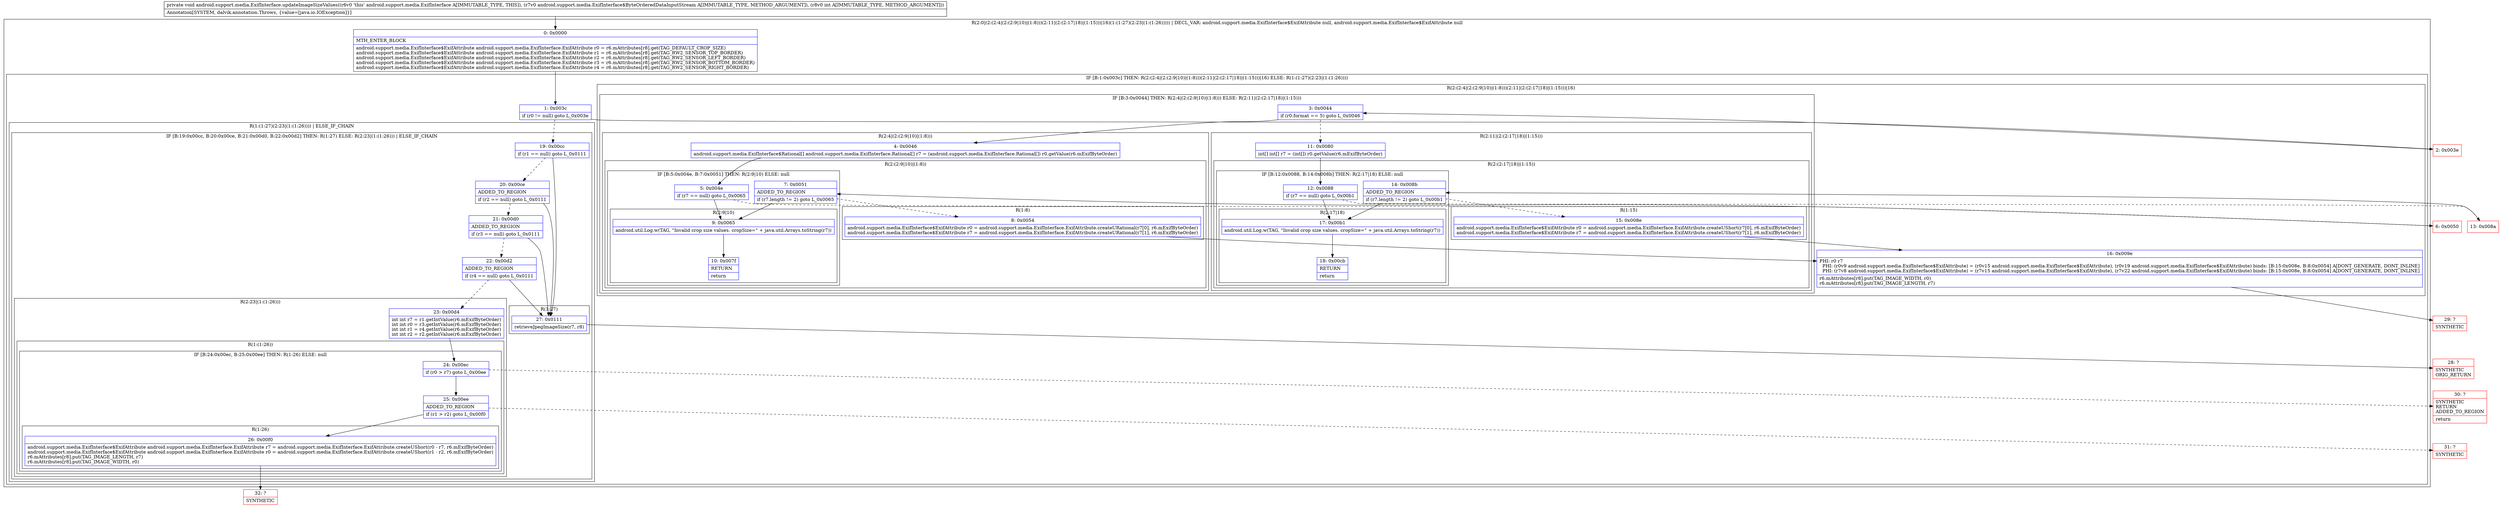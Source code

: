 digraph "CFG forandroid.support.media.ExifInterface.updateImageSizeValues(Landroid\/support\/media\/ExifInterface$ByteOrderedDataInputStream;I)V" {
subgraph cluster_Region_651757352 {
label = "R(2:0|(2:(2:4|(2:(2:9|10)|(1:8)))(2:11|(2:(2:17|18)|(1:15)))|16)(1:(1:27)(2:23|(1:(1:26))))) | DECL_VAR: android.support.media.ExifInterface$ExifAttribute null, android.support.media.ExifInterface$ExifAttribute null\l";
node [shape=record,color=blue];
Node_0 [shape=record,label="{0\:\ 0x0000|MTH_ENTER_BLOCK\l|android.support.media.ExifInterface$ExifAttribute android.support.media.ExifInterface.ExifAttribute r0 = r6.mAttributes[r8].get(TAG_DEFAULT_CROP_SIZE)\landroid.support.media.ExifInterface$ExifAttribute android.support.media.ExifInterface.ExifAttribute r1 = r6.mAttributes[r8].get(TAG_RW2_SENSOR_TOP_BORDER)\landroid.support.media.ExifInterface$ExifAttribute android.support.media.ExifInterface.ExifAttribute r2 = r6.mAttributes[r8].get(TAG_RW2_SENSOR_LEFT_BORDER)\landroid.support.media.ExifInterface$ExifAttribute android.support.media.ExifInterface.ExifAttribute r3 = r6.mAttributes[r8].get(TAG_RW2_SENSOR_BOTTOM_BORDER)\landroid.support.media.ExifInterface$ExifAttribute android.support.media.ExifInterface.ExifAttribute r4 = r6.mAttributes[r8].get(TAG_RW2_SENSOR_RIGHT_BORDER)\l}"];
subgraph cluster_IfRegion_1620954897 {
label = "IF [B:1:0x003c] THEN: R(2:(2:4|(2:(2:9|10)|(1:8)))(2:11|(2:(2:17|18)|(1:15)))|16) ELSE: R(1:(1:27)(2:23|(1:(1:26))))";
node [shape=record,color=blue];
Node_1 [shape=record,label="{1\:\ 0x003c|if (r0 != null) goto L_0x003e\l}"];
subgraph cluster_Region_65357196 {
label = "R(2:(2:4|(2:(2:9|10)|(1:8)))(2:11|(2:(2:17|18)|(1:15)))|16)";
node [shape=record,color=blue];
subgraph cluster_IfRegion_731410334 {
label = "IF [B:3:0x0044] THEN: R(2:4|(2:(2:9|10)|(1:8))) ELSE: R(2:11|(2:(2:17|18)|(1:15)))";
node [shape=record,color=blue];
Node_3 [shape=record,label="{3\:\ 0x0044|if (r0.format == 5) goto L_0x0046\l}"];
subgraph cluster_Region_324753510 {
label = "R(2:4|(2:(2:9|10)|(1:8)))";
node [shape=record,color=blue];
Node_4 [shape=record,label="{4\:\ 0x0046|android.support.media.ExifInterface$Rational[] android.support.media.ExifInterface.Rational[] r7 = (android.support.media.ExifInterface.Rational[]) r0.getValue(r6.mExifByteOrder)\l}"];
subgraph cluster_Region_1957883289 {
label = "R(2:(2:9|10)|(1:8))";
node [shape=record,color=blue];
subgraph cluster_IfRegion_512457385 {
label = "IF [B:5:0x004e, B:7:0x0051] THEN: R(2:9|10) ELSE: null";
node [shape=record,color=blue];
Node_5 [shape=record,label="{5\:\ 0x004e|if (r7 == null) goto L_0x0065\l}"];
Node_7 [shape=record,label="{7\:\ 0x0051|ADDED_TO_REGION\l|if (r7.length != 2) goto L_0x0065\l}"];
subgraph cluster_Region_240542074 {
label = "R(2:9|10)";
node [shape=record,color=blue];
Node_9 [shape=record,label="{9\:\ 0x0065|android.util.Log.w(TAG, \"Invalid crop size values. cropSize=\" + java.util.Arrays.toString(r7))\l}"];
Node_10 [shape=record,label="{10\:\ 0x007f|RETURN\l|return\l}"];
}
}
subgraph cluster_Region_195259863 {
label = "R(1:8)";
node [shape=record,color=blue];
Node_8 [shape=record,label="{8\:\ 0x0054|android.support.media.ExifInterface$ExifAttribute r0 = android.support.media.ExifInterface.ExifAttribute.createURational(r7[0], r6.mExifByteOrder)\landroid.support.media.ExifInterface$ExifAttribute r7 = android.support.media.ExifInterface.ExifAttribute.createURational(r7[1], r6.mExifByteOrder)\l}"];
}
}
}
subgraph cluster_Region_2102787426 {
label = "R(2:11|(2:(2:17|18)|(1:15)))";
node [shape=record,color=blue];
Node_11 [shape=record,label="{11\:\ 0x0080|int[] int[] r7 = (int[]) r0.getValue(r6.mExifByteOrder)\l}"];
subgraph cluster_Region_768751618 {
label = "R(2:(2:17|18)|(1:15))";
node [shape=record,color=blue];
subgraph cluster_IfRegion_1194880357 {
label = "IF [B:12:0x0088, B:14:0x008b] THEN: R(2:17|18) ELSE: null";
node [shape=record,color=blue];
Node_12 [shape=record,label="{12\:\ 0x0088|if (r7 == null) goto L_0x00b1\l}"];
Node_14 [shape=record,label="{14\:\ 0x008b|ADDED_TO_REGION\l|if (r7.length != 2) goto L_0x00b1\l}"];
subgraph cluster_Region_993068870 {
label = "R(2:17|18)";
node [shape=record,color=blue];
Node_17 [shape=record,label="{17\:\ 0x00b1|android.util.Log.w(TAG, \"Invalid crop size values. cropSize=\" + java.util.Arrays.toString(r7))\l}"];
Node_18 [shape=record,label="{18\:\ 0x00cb|RETURN\l|return\l}"];
}
}
subgraph cluster_Region_28607852 {
label = "R(1:15)";
node [shape=record,color=blue];
Node_15 [shape=record,label="{15\:\ 0x008e|android.support.media.ExifInterface$ExifAttribute r0 = android.support.media.ExifInterface.ExifAttribute.createUShort(r7[0], r6.mExifByteOrder)\landroid.support.media.ExifInterface$ExifAttribute r7 = android.support.media.ExifInterface.ExifAttribute.createUShort(r7[1], r6.mExifByteOrder)\l}"];
}
}
}
}
Node_16 [shape=record,label="{16\:\ 0x009e|PHI: r0 r7 \l  PHI: (r0v9 android.support.media.ExifInterface$ExifAttribute) = (r0v15 android.support.media.ExifInterface$ExifAttribute), (r0v19 android.support.media.ExifInterface$ExifAttribute) binds: [B:15:0x008e, B:8:0x0054] A[DONT_GENERATE, DONT_INLINE]\l  PHI: (r7v8 android.support.media.ExifInterface$ExifAttribute) = (r7v15 android.support.media.ExifInterface$ExifAttribute), (r7v22 android.support.media.ExifInterface$ExifAttribute) binds: [B:15:0x008e, B:8:0x0054] A[DONT_GENERATE, DONT_INLINE]\l|r6.mAttributes[r8].put(TAG_IMAGE_WIDTH, r0)\lr6.mAttributes[r8].put(TAG_IMAGE_LENGTH, r7)\l}"];
}
subgraph cluster_Region_1793475939 {
label = "R(1:(1:27)(2:23|(1:(1:26)))) | ELSE_IF_CHAIN\l";
node [shape=record,color=blue];
subgraph cluster_IfRegion_1941848222 {
label = "IF [B:19:0x00cc, B:20:0x00ce, B:21:0x00d0, B:22:0x00d2] THEN: R(1:27) ELSE: R(2:23|(1:(1:26))) | ELSE_IF_CHAIN\l";
node [shape=record,color=blue];
Node_19 [shape=record,label="{19\:\ 0x00cc|if (r1 == null) goto L_0x0111\l}"];
Node_20 [shape=record,label="{20\:\ 0x00ce|ADDED_TO_REGION\l|if (r2 == null) goto L_0x0111\l}"];
Node_21 [shape=record,label="{21\:\ 0x00d0|ADDED_TO_REGION\l|if (r3 == null) goto L_0x0111\l}"];
Node_22 [shape=record,label="{22\:\ 0x00d2|ADDED_TO_REGION\l|if (r4 == null) goto L_0x0111\l}"];
subgraph cluster_Region_1124508822 {
label = "R(1:27)";
node [shape=record,color=blue];
Node_27 [shape=record,label="{27\:\ 0x0111|retrieveJpegImageSize(r7, r8)\l}"];
}
subgraph cluster_Region_464659944 {
label = "R(2:23|(1:(1:26)))";
node [shape=record,color=blue];
Node_23 [shape=record,label="{23\:\ 0x00d4|int int r7 = r1.getIntValue(r6.mExifByteOrder)\lint int r0 = r3.getIntValue(r6.mExifByteOrder)\lint int r1 = r4.getIntValue(r6.mExifByteOrder)\lint int r2 = r2.getIntValue(r6.mExifByteOrder)\l}"];
subgraph cluster_Region_540759882 {
label = "R(1:(1:26))";
node [shape=record,color=blue];
subgraph cluster_IfRegion_1390663312 {
label = "IF [B:24:0x00ec, B:25:0x00ee] THEN: R(1:26) ELSE: null";
node [shape=record,color=blue];
Node_24 [shape=record,label="{24\:\ 0x00ec|if (r0 \> r7) goto L_0x00ee\l}"];
Node_25 [shape=record,label="{25\:\ 0x00ee|ADDED_TO_REGION\l|if (r1 \> r2) goto L_0x00f0\l}"];
subgraph cluster_Region_1023811 {
label = "R(1:26)";
node [shape=record,color=blue];
Node_26 [shape=record,label="{26\:\ 0x00f0|android.support.media.ExifInterface$ExifAttribute android.support.media.ExifInterface.ExifAttribute r7 = android.support.media.ExifInterface.ExifAttribute.createUShort(r0 \- r7, r6.mExifByteOrder)\landroid.support.media.ExifInterface$ExifAttribute android.support.media.ExifInterface.ExifAttribute r0 = android.support.media.ExifInterface.ExifAttribute.createUShort(r1 \- r2, r6.mExifByteOrder)\lr6.mAttributes[r8].put(TAG_IMAGE_LENGTH, r7)\lr6.mAttributes[r8].put(TAG_IMAGE_WIDTH, r0)\l}"];
}
}
}
}
}
}
}
}
Node_2 [shape=record,color=red,label="{2\:\ 0x003e}"];
Node_6 [shape=record,color=red,label="{6\:\ 0x0050}"];
Node_13 [shape=record,color=red,label="{13\:\ 0x008a}"];
Node_28 [shape=record,color=red,label="{28\:\ ?|SYNTHETIC\lORIG_RETURN\l}"];
Node_29 [shape=record,color=red,label="{29\:\ ?|SYNTHETIC\l}"];
Node_30 [shape=record,color=red,label="{30\:\ ?|SYNTHETIC\lRETURN\lADDED_TO_REGION\l|return\l}"];
Node_31 [shape=record,color=red,label="{31\:\ ?|SYNTHETIC\l}"];
Node_32 [shape=record,color=red,label="{32\:\ ?|SYNTHETIC\l}"];
MethodNode[shape=record,label="{private void android.support.media.ExifInterface.updateImageSizeValues((r6v0 'this' android.support.media.ExifInterface A[IMMUTABLE_TYPE, THIS]), (r7v0 android.support.media.ExifInterface$ByteOrderedDataInputStream A[IMMUTABLE_TYPE, METHOD_ARGUMENT]), (r8v0 int A[IMMUTABLE_TYPE, METHOD_ARGUMENT]))  | Annotation[SYSTEM, dalvik.annotation.Throws, \{value=[java.io.IOException]\}]\l}"];
MethodNode -> Node_0;
Node_0 -> Node_1;
Node_1 -> Node_2;
Node_1 -> Node_19[style=dashed];
Node_3 -> Node_4;
Node_3 -> Node_11[style=dashed];
Node_4 -> Node_5;
Node_5 -> Node_6[style=dashed];
Node_5 -> Node_9;
Node_7 -> Node_8[style=dashed];
Node_7 -> Node_9;
Node_9 -> Node_10;
Node_8 -> Node_16;
Node_11 -> Node_12;
Node_12 -> Node_13[style=dashed];
Node_12 -> Node_17;
Node_14 -> Node_15[style=dashed];
Node_14 -> Node_17;
Node_17 -> Node_18;
Node_15 -> Node_16;
Node_16 -> Node_29;
Node_19 -> Node_20[style=dashed];
Node_19 -> Node_27;
Node_20 -> Node_21[style=dashed];
Node_20 -> Node_27;
Node_21 -> Node_22[style=dashed];
Node_21 -> Node_27;
Node_22 -> Node_23[style=dashed];
Node_22 -> Node_27;
Node_27 -> Node_28;
Node_23 -> Node_24;
Node_24 -> Node_25;
Node_24 -> Node_30[style=dashed];
Node_25 -> Node_26;
Node_25 -> Node_31[style=dashed];
Node_26 -> Node_32;
Node_2 -> Node_3;
Node_6 -> Node_7;
Node_13 -> Node_14;
}

